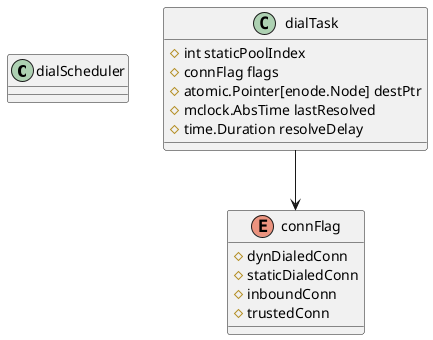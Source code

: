 @startuml

class dialScheduler {
}

class dialTask {
    # int staticPoolIndex
    # connFlag flags
    # atomic.Pointer[enode.Node] destPtr
    # mclock.AbsTime lastResolved
    # time.Duration resolveDelay
}

enum connFlag {
    # dynDialedConn
    # staticDialedConn
    # inboundConn
    # trustedConn
}

dialTask --> connFlag

@enduml